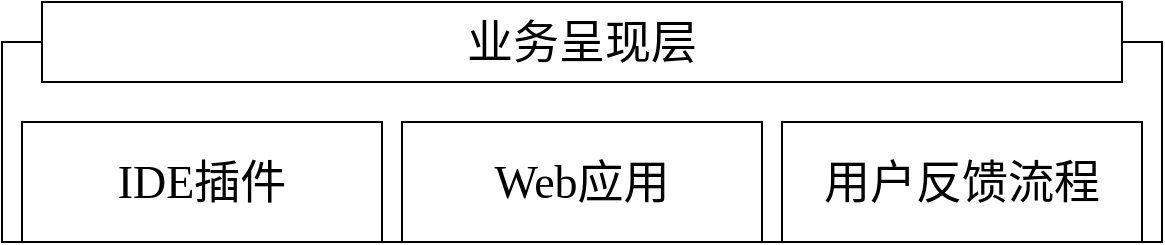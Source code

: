 <mxfile version="24.3.1" type="github">
  <diagram name="第 1 页" id="uOMZjFD4KoYbTf5LOK4h">
    <mxGraphModel dx="1254" dy="750" grid="1" gridSize="10" guides="1" tooltips="1" connect="1" arrows="1" fold="1" page="1" pageScale="1" pageWidth="827" pageHeight="1169" math="0" shadow="0">
      <root>
        <mxCell id="0" />
        <mxCell id="1" parent="0" />
        <mxCell id="GfKaCuZxMOizb0Q-hArU-2" value="" style="rounded=0;whiteSpace=wrap;html=1;fontSize=23;fontFamily=宋体;" parent="1" vertex="1">
          <mxGeometry x="40" y="210" width="580" height="100" as="geometry" />
        </mxCell>
        <mxCell id="GfKaCuZxMOizb0Q-hArU-1" value="业务呈现层" style="rounded=0;whiteSpace=wrap;html=1;fontSize=23;fontFamily=宋体;" parent="1" vertex="1">
          <mxGeometry x="60" y="190" width="540" height="40" as="geometry" />
        </mxCell>
        <mxCell id="GfKaCuZxMOizb0Q-hArU-3" value="IDE&lt;font face=&quot;宋体&quot;&gt;插件&lt;/font&gt;" style="rounded=0;whiteSpace=wrap;html=1;fontSize=23;fontFamily=Times New Roman;" parent="1" vertex="1">
          <mxGeometry x="50" y="250" width="180" height="60" as="geometry" />
        </mxCell>
        <mxCell id="GfKaCuZxMOizb0Q-hArU-4" value="&lt;font face=&quot;Times New Roman&quot;&gt;Web&lt;/font&gt;应用" style="rounded=0;whiteSpace=wrap;html=1;fontSize=23;fontFamily=宋体;" parent="1" vertex="1">
          <mxGeometry x="240" y="250" width="180" height="60" as="geometry" />
        </mxCell>
        <mxCell id="GfKaCuZxMOizb0Q-hArU-5" value="用户反馈流程" style="rounded=0;whiteSpace=wrap;html=1;fontSize=23;fontFamily=宋体;" parent="1" vertex="1">
          <mxGeometry x="430" y="250" width="180" height="60" as="geometry" />
        </mxCell>
      </root>
    </mxGraphModel>
  </diagram>
</mxfile>
